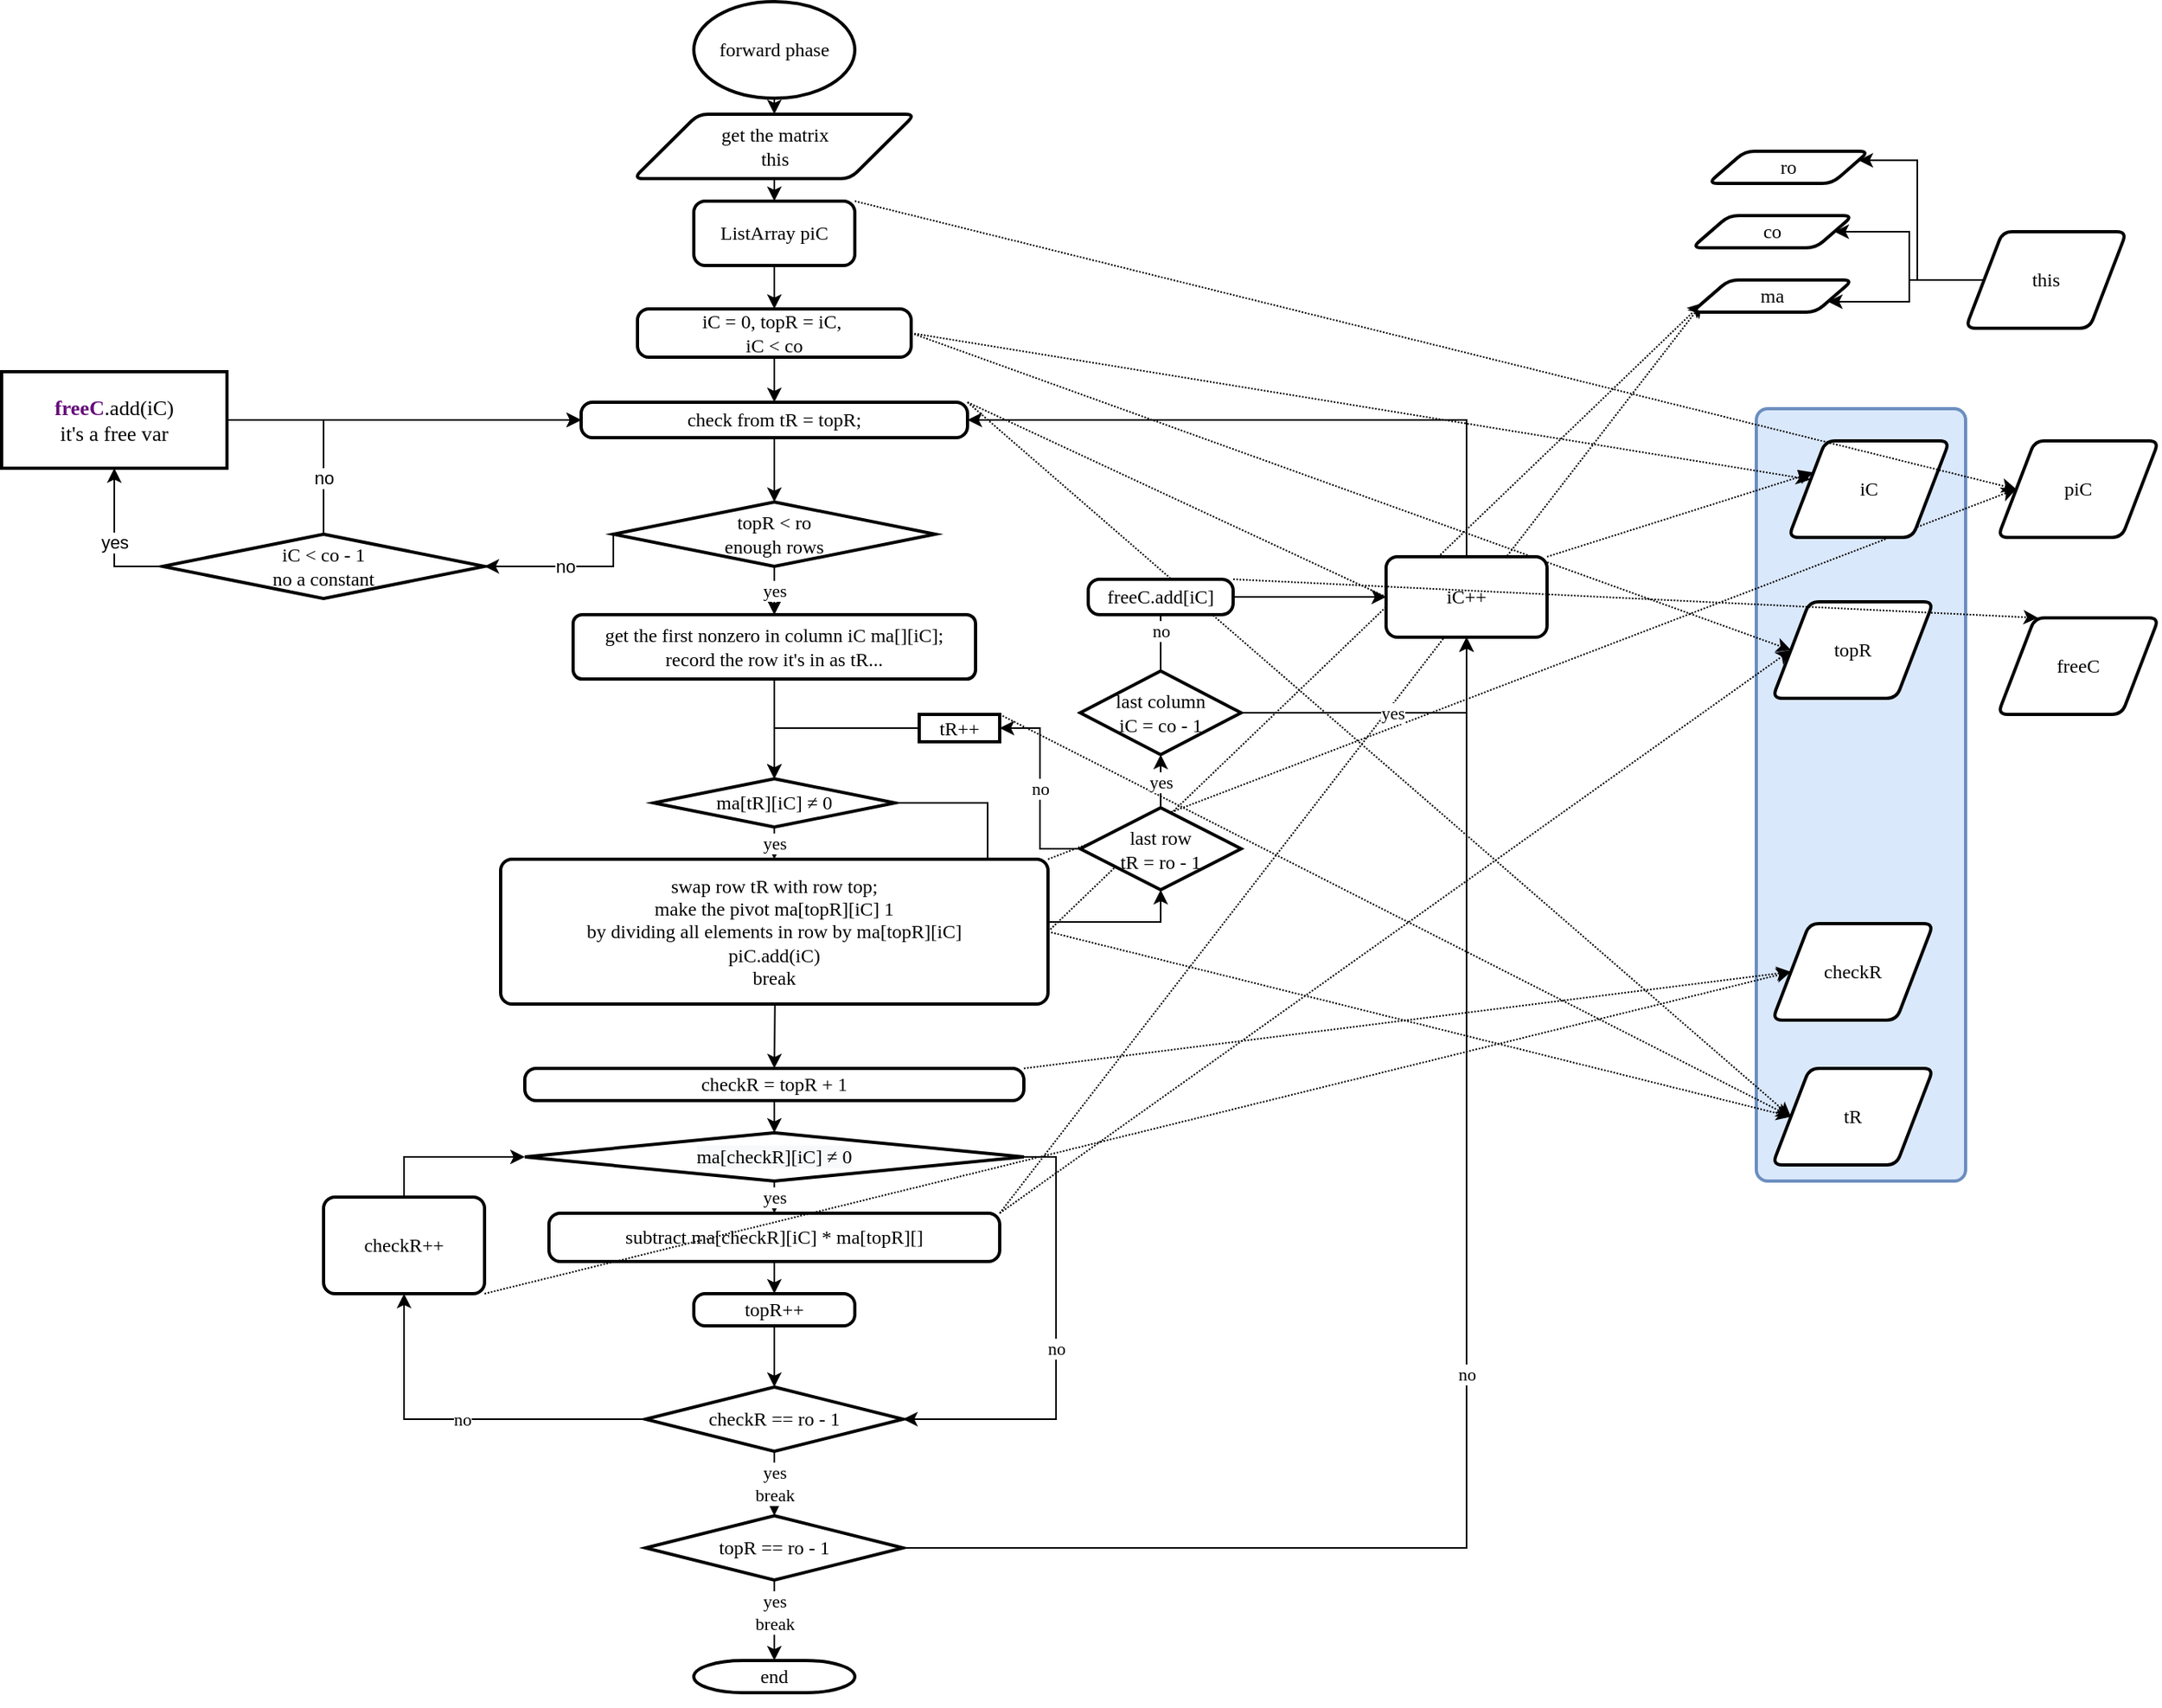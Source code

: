 <mxfile version="14.7.4" type="embed" pages="2"><diagram id="TYB7NlHMd5oe03PsHszr" name="Page-1"><mxGraphModel dx="1509" dy="1500" grid="1" gridSize="10" guides="1" tooltips="1" connect="1" arrows="1" fold="1" page="1" pageScale="1" pageWidth="850" pageHeight="1100" math="0" shadow="0"><root><mxCell id="0"/><mxCell id="1" parent="0"/><mxCell id="WyWNNFV66O9a_59nUiUJ-68" value="" style="rounded=1;whiteSpace=wrap;html=1;absoluteArcSize=1;arcSize=14;strokeWidth=2;fontFamily=jetBrain mono;fillColor=#dae8fc;strokeColor=#6c8ebf;" parent="1" vertex="1"><mxGeometry x="950" y="202" width="130" height="480" as="geometry"/></mxCell><mxCell id="4" style="edgeStyle=orthogonalEdgeStyle;rounded=0;orthogonalLoop=1;jettySize=auto;html=1;exitX=0.5;exitY=1;exitDx=0;exitDy=0;exitPerimeter=0;entryX=0.5;entryY=0;entryDx=0;entryDy=0;fontFamily=jetBrain mono;" parent="1" source="2" target="3" edge="1"><mxGeometry relative="1" as="geometry"/></mxCell><mxCell id="2" value="forward phase" style="strokeWidth=2;html=1;shape=mxgraph.flowchart.start_1;whiteSpace=wrap;fontFamily=jetBrain mono;" parent="1" vertex="1"><mxGeometry x="290" y="-51" width="100" height="60" as="geometry"/></mxCell><mxCell id="QfUh4EndtHl3aRKbC8a_-70" style="edgeStyle=orthogonalEdgeStyle;rounded=0;orthogonalLoop=1;jettySize=auto;html=1;exitX=0.5;exitY=1;exitDx=0;exitDy=0;entryX=0.5;entryY=0;entryDx=0;entryDy=0;fontFamily=jetBrain mono;" parent="1" source="3" target="QfUh4EndtHl3aRKbC8a_-69" edge="1"><mxGeometry relative="1" as="geometry"/></mxCell><mxCell id="3" value="get the matrix&lt;br&gt;this" style="shape=parallelogram;html=1;strokeWidth=2;perimeter=parallelogramPerimeter;whiteSpace=wrap;rounded=1;arcSize=12;size=0.23;fontFamily=jetBrain mono;" parent="1" vertex="1"><mxGeometry x="252.5" y="19" width="175" height="40" as="geometry"/></mxCell><mxCell id="54" style="rounded=0;orthogonalLoop=1;jettySize=auto;html=1;exitX=1;exitY=0;exitDx=0;exitDy=0;entryX=0;entryY=0.5;entryDx=0;entryDy=0;dashed=1;dashPattern=1 1;fontFamily=jetBrain mono;" parent="1" source="7" target="53" edge="1"><mxGeometry relative="1" as="geometry"/></mxCell><mxCell id="I2d7XPufysfukBxukfIx-80" style="edgeStyle=none;rounded=0;orthogonalLoop=1;jettySize=auto;html=1;exitX=0.5;exitY=1;exitDx=0;exitDy=0;entryX=0.5;entryY=0;entryDx=0;entryDy=0;entryPerimeter=0;" parent="1" source="7" target="I2d7XPufysfukBxukfIx-77" edge="1"><mxGeometry relative="1" as="geometry"/></mxCell><mxCell id="7" value="check from tR = topR;&lt;br&gt;" style="rounded=1;whiteSpace=wrap;html=1;absoluteArcSize=1;arcSize=14;strokeWidth=2;fontFamily=jetBrain mono;" parent="1" vertex="1"><mxGeometry x="220" y="198" width="240" height="22" as="geometry"/></mxCell><mxCell id="10" style="edgeStyle=orthogonalEdgeStyle;rounded=0;orthogonalLoop=1;jettySize=auto;html=1;exitX=0.5;exitY=1;exitDx=0;exitDy=0;entryX=0.5;entryY=0;entryDx=0;entryDy=0;" parent="1" source="8" target="7" edge="1"><mxGeometry relative="1" as="geometry"/></mxCell><mxCell id="49" style="rounded=0;orthogonalLoop=1;jettySize=auto;html=1;exitX=1;exitY=0.5;exitDx=0;exitDy=0;fontFamily=jetBrain mono;dashed=1;dashPattern=1 1;" parent="1" source="8" target="38" edge="1"><mxGeometry relative="1" as="geometry"/></mxCell><mxCell id="50" style="rounded=0;orthogonalLoop=1;jettySize=auto;html=1;exitX=1;exitY=0.5;exitDx=0;exitDy=0;entryX=0;entryY=0.5;entryDx=0;entryDy=0;fontFamily=jetBrain mono;dashed=1;dashPattern=1 1;" parent="1" source="8" target="39" edge="1"><mxGeometry relative="1" as="geometry"/></mxCell><mxCell id="8" value="iC = 0, topR = iC,&amp;nbsp;&lt;br&gt;iC &amp;lt; co" style="rounded=1;whiteSpace=wrap;html=1;absoluteArcSize=1;arcSize=14;strokeWidth=2;fontFamily=jetBrain mono;" parent="1" vertex="1"><mxGeometry x="255" y="140" width="170" height="30" as="geometry"/></mxCell><mxCell id="14" value="yes" style="edgeStyle=orthogonalEdgeStyle;rounded=0;orthogonalLoop=1;jettySize=auto;html=1;exitX=0.5;exitY=1;exitDx=0;exitDy=0;exitPerimeter=0;entryX=0.5;entryY=0;entryDx=0;entryDy=0;fontFamily=jetBrain mono;" parent="1" source="11" target="12" edge="1"><mxGeometry relative="1" as="geometry"/></mxCell><mxCell id="n12TIJvR7vaUISz7xpl9-78" value="no" style="edgeStyle=orthogonalEdgeStyle;rounded=0;orthogonalLoop=1;jettySize=auto;html=1;exitX=1;exitY=0.5;exitDx=0;exitDy=0;exitPerimeter=0;entryX=0.5;entryY=1;entryDx=0;entryDy=0;fontFamily=jetBrain mono;entryPerimeter=0;" parent="1" source="11" target="I2d7XPufysfukBxukfIx-93" edge="1"><mxGeometry relative="1" as="geometry"/></mxCell><mxCell id="11" value="ma[tR][iC] ≠ 0" style="strokeWidth=2;html=1;shape=mxgraph.flowchart.decision;whiteSpace=wrap;fontFamily=jetBrain mono;" parent="1" vertex="1"><mxGeometry x="265" y="432" width="150" height="30" as="geometry"/></mxCell><mxCell id="19" style="edgeStyle=orthogonalEdgeStyle;rounded=0;orthogonalLoop=1;jettySize=auto;html=1;exitX=0.5;exitY=1;exitDx=0;exitDy=0;fontFamily=jetBrain mono;" parent="1" target="17" edge="1"><mxGeometry relative="1" as="geometry"><mxPoint x="340" y="504" as="sourcePoint"/></mxGeometry></mxCell><mxCell id="56" style="rounded=0;orthogonalLoop=1;jettySize=auto;html=1;exitX=1;exitY=0.5;exitDx=0;exitDy=0;entryX=0;entryY=0.5;entryDx=0;entryDy=0;dashed=1;dashPattern=1 1;fontFamily=jetBrain mono;" parent="1" source="12" target="53" edge="1"><mxGeometry relative="1" as="geometry"/></mxCell><mxCell id="61" style="rounded=0;orthogonalLoop=1;jettySize=auto;html=1;exitX=1;exitY=0.5;exitDx=0;exitDy=0;entryX=0;entryY=0.75;entryDx=0;entryDy=0;dashed=1;dashPattern=1 1;fontFamily=jetBrain mono;" parent="1" source="12" target="44" edge="1"><mxGeometry relative="1" as="geometry"/></mxCell><mxCell id="70" style="rounded=0;orthogonalLoop=1;jettySize=auto;html=1;exitX=1;exitY=0;exitDx=0;exitDy=0;entryX=0;entryY=0.5;entryDx=0;entryDy=0;dashed=1;dashPattern=1 1;fontFamily=jetBrain mono;" parent="1" source="12" target="QfUh4EndtHl3aRKbC8a_-73" edge="1"><mxGeometry relative="1" as="geometry"/></mxCell><mxCell id="12" value="swap row tR with row top;&lt;br&gt;make the pivot ma[topR][iC] 1&lt;br&gt;by dividing all elements in row by ma[topR][iC]&lt;br&gt;piC.add(iC)&lt;br&gt;break" style="rounded=1;whiteSpace=wrap;html=1;absoluteArcSize=1;arcSize=14;strokeWidth=2;fontFamily=jetBrain mono;" parent="1" vertex="1"><mxGeometry x="170" y="482" width="340" height="90" as="geometry"/></mxCell><mxCell id="20" style="edgeStyle=orthogonalEdgeStyle;rounded=0;orthogonalLoop=1;jettySize=auto;html=1;exitX=0.5;exitY=1;exitDx=0;exitDy=0;entryX=0.5;entryY=0;entryDx=0;entryDy=0;entryPerimeter=0;fontFamily=jetBrain mono;" parent="1" source="17" target="18" edge="1"><mxGeometry relative="1" as="geometry"/></mxCell><mxCell id="59" style="rounded=0;orthogonalLoop=1;jettySize=auto;html=1;exitX=1;exitY=0;exitDx=0;exitDy=0;entryX=0;entryY=0.5;entryDx=0;entryDy=0;dashed=1;dashPattern=1 1;fontFamily=jetBrain mono;" parent="1" source="17" target="41" edge="1"><mxGeometry relative="1" as="geometry"/></mxCell><mxCell id="17" value="checkR = topR + 1" style="rounded=1;whiteSpace=wrap;html=1;absoluteArcSize=1;arcSize=14;strokeWidth=2;fontFamily=jetBrain mono;" parent="1" vertex="1"><mxGeometry x="185" y="612" width="310" height="20" as="geometry"/></mxCell><mxCell id="22" value="yes" style="edgeStyle=orthogonalEdgeStyle;rounded=0;orthogonalLoop=1;jettySize=auto;html=1;exitX=0.5;exitY=1;exitDx=0;exitDy=0;exitPerimeter=0;entryX=0.5;entryY=0;entryDx=0;entryDy=0;fontFamily=jetBrain mono;" parent="1" source="18" target="21" edge="1"><mxGeometry relative="1" as="geometry"/></mxCell><mxCell id="26" value="no" style="edgeStyle=orthogonalEdgeStyle;rounded=0;orthogonalLoop=1;jettySize=auto;html=1;exitX=1;exitY=0.5;exitDx=0;exitDy=0;exitPerimeter=0;entryX=1;entryY=0.5;entryDx=0;entryDy=0;entryPerimeter=0;fontFamily=jetBrain mono;" parent="1" source="18" target="23" edge="1"><mxGeometry relative="1" as="geometry"/></mxCell><mxCell id="18" value="&lt;span style=&quot;color: rgb(0 , 0 , 0) ; font-family: &amp;#34;jetbrain mono&amp;#34; ; font-size: 12px ; font-style: normal ; font-weight: 400 ; letter-spacing: normal ; text-align: center ; text-indent: 0px ; text-transform: none ; word-spacing: 0px ; background-color: rgb(248 , 249 , 250) ; display: inline ; float: none&quot;&gt;ma[checkR][iC] ≠ 0&lt;/span&gt;" style="strokeWidth=2;html=1;shape=mxgraph.flowchart.decision;whiteSpace=wrap;fontFamily=jetBrain mono;" parent="1" vertex="1"><mxGeometry x="185" y="652" width="310" height="30" as="geometry"/></mxCell><mxCell id="25" style="edgeStyle=orthogonalEdgeStyle;rounded=0;orthogonalLoop=1;jettySize=auto;html=1;exitX=0.5;exitY=1;exitDx=0;exitDy=0;fontFamily=jetBrain mono;" parent="1" source="21" target="rnxVdnb5L2Rb5vySqwHI-69" edge="1"><mxGeometry relative="1" as="geometry"/></mxCell><mxCell id="62" style="rounded=0;orthogonalLoop=1;jettySize=auto;html=1;exitX=1;exitY=0;exitDx=0;exitDy=0;entryX=0;entryY=0.5;entryDx=0;entryDy=0;dashed=1;dashPattern=1 1;fontFamily=jetBrain mono;" parent="1" source="21" target="39" edge="1"><mxGeometry relative="1" as="geometry"/></mxCell><mxCell id="64" style="rounded=0;orthogonalLoop=1;jettySize=auto;html=1;exitX=1;exitY=0;exitDx=0;exitDy=0;entryX=0;entryY=0.75;entryDx=0;entryDy=0;dashed=1;dashPattern=1 1;fontFamily=jetBrain mono;" parent="1" source="21" target="44" edge="1"><mxGeometry relative="1" as="geometry"/></mxCell><mxCell id="21" value="subtract ma[checkR][iC] * ma[topR][]" style="rounded=1;whiteSpace=wrap;html=1;absoluteArcSize=1;arcSize=14;strokeWidth=2;fontFamily=jetBrain mono;" parent="1" vertex="1"><mxGeometry x="200" y="702" width="280" height="30" as="geometry"/></mxCell><mxCell id="27" value="no" style="edgeStyle=orthogonalEdgeStyle;rounded=0;orthogonalLoop=1;jettySize=auto;html=1;exitX=0;exitY=0.5;exitDx=0;exitDy=0;exitPerimeter=0;entryX=0.5;entryY=1;entryDx=0;entryDy=0;fontFamily=jetBrain mono;" parent="1" source="23" target="29" edge="1"><mxGeometry relative="1" as="geometry"/></mxCell><mxCell id="33" value="yes&lt;br&gt;break" style="edgeStyle=orthogonalEdgeStyle;rounded=0;orthogonalLoop=1;jettySize=auto;html=1;exitX=0.5;exitY=1;exitDx=0;exitDy=0;exitPerimeter=0;fontFamily=jetBrain mono;" parent="1" source="23" target="28" edge="1"><mxGeometry relative="1" as="geometry"><mxPoint as="offset"/></mxGeometry></mxCell><mxCell id="23" value="checkR == ro - 1" style="strokeWidth=2;html=1;shape=mxgraph.flowchart.decision;whiteSpace=wrap;fontFamily=jetBrain mono;" parent="1" vertex="1"><mxGeometry x="260" y="810" width="160" height="40" as="geometry"/></mxCell><mxCell id="35" value="no" style="edgeStyle=orthogonalEdgeStyle;rounded=0;orthogonalLoop=1;jettySize=auto;html=1;exitX=1;exitY=0.5;exitDx=0;exitDy=0;exitPerimeter=0;fontFamily=jetBrain mono;" parent="1" source="28" target="34" edge="1"><mxGeometry relative="1" as="geometry"/></mxCell><mxCell id="67" value="yes&lt;br&gt;break" style="edgeStyle=orthogonalEdgeStyle;rounded=0;orthogonalLoop=1;jettySize=auto;html=1;exitX=0.5;exitY=1;exitDx=0;exitDy=0;exitPerimeter=0;entryX=0.5;entryY=0;entryDx=0;entryDy=0;entryPerimeter=0;fontFamily=jetBrain mono;" parent="1" source="28" target="66" edge="1"><mxGeometry x="-0.2" relative="1" as="geometry"><mxPoint as="offset"/></mxGeometry></mxCell><mxCell id="28" value="topR == ro - 1" style="strokeWidth=2;html=1;shape=mxgraph.flowchart.decision;whiteSpace=wrap;fontFamily=jetBrain mono;" parent="1" vertex="1"><mxGeometry x="260" y="890" width="160" height="40" as="geometry"/></mxCell><mxCell id="32" style="edgeStyle=orthogonalEdgeStyle;rounded=0;orthogonalLoop=1;jettySize=auto;html=1;exitX=0.5;exitY=0;exitDx=0;exitDy=0;entryX=0;entryY=0.5;entryDx=0;entryDy=0;fontFamily=jetBrain mono;entryPerimeter=0;" parent="1" source="29" target="18" edge="1"><mxGeometry relative="1" as="geometry"/></mxCell><mxCell id="63" style="rounded=0;orthogonalLoop=1;jettySize=auto;html=1;exitX=1;exitY=1;exitDx=0;exitDy=0;entryX=0;entryY=0.5;entryDx=0;entryDy=0;dashed=1;dashPattern=1 1;fontFamily=jetBrain mono;" parent="1" source="29" target="41" edge="1"><mxGeometry relative="1" as="geometry"/></mxCell><mxCell id="29" value="checkR++" style="rounded=1;whiteSpace=wrap;html=1;absoluteArcSize=1;arcSize=14;strokeWidth=2;fontFamily=jetBrain mono;" parent="1" vertex="1"><mxGeometry x="60" y="692" width="100" height="60" as="geometry"/></mxCell><mxCell id="36" style="edgeStyle=orthogonalEdgeStyle;rounded=0;orthogonalLoop=1;jettySize=auto;html=1;exitX=0.5;exitY=0;exitDx=0;exitDy=0;entryX=1;entryY=0.5;entryDx=0;entryDy=0;fontFamily=jetBrain mono;" parent="1" source="34" target="7" edge="1"><mxGeometry relative="1" as="geometry"/></mxCell><mxCell id="46" style="edgeStyle=orthogonalEdgeStyle;rounded=0;orthogonalLoop=1;jettySize=auto;html=1;exitX=0;exitY=0.5;exitDx=0;exitDy=0;entryX=1;entryY=0.25;entryDx=0;entryDy=0;fontFamily=jetBrain mono;" parent="1" source="37" target="42" edge="1"><mxGeometry relative="1" as="geometry"><Array as="points"><mxPoint x="1050" y="122"/><mxPoint x="1050" y="48"/></Array></mxGeometry></mxCell><mxCell id="47" style="edgeStyle=orthogonalEdgeStyle;rounded=0;orthogonalLoop=1;jettySize=auto;html=1;exitX=0;exitY=0.5;exitDx=0;exitDy=0;entryX=1;entryY=0.5;entryDx=0;entryDy=0;fontFamily=jetBrain mono;" parent="1" source="37" target="43" edge="1"><mxGeometry relative="1" as="geometry"/></mxCell><mxCell id="48" style="edgeStyle=orthogonalEdgeStyle;rounded=0;orthogonalLoop=1;jettySize=auto;html=1;exitX=0;exitY=0.5;exitDx=0;exitDy=0;entryX=1;entryY=0.75;entryDx=0;entryDy=0;fontFamily=jetBrain mono;" parent="1" source="37" target="44" edge="1"><mxGeometry relative="1" as="geometry"/></mxCell><mxCell id="37" value="this" style="shape=parallelogram;html=1;strokeWidth=2;perimeter=parallelogramPerimeter;whiteSpace=wrap;rounded=1;arcSize=12;size=0.23;fontFamily=jetBrain mono;" parent="1" vertex="1"><mxGeometry x="1080" y="92" width="100" height="60" as="geometry"/></mxCell><mxCell id="38" value="iC" style="shape=parallelogram;html=1;strokeWidth=2;perimeter=parallelogramPerimeter;whiteSpace=wrap;rounded=1;arcSize=12;size=0.23;fontFamily=jetBrain mono;" parent="1" vertex="1"><mxGeometry x="970" y="222" width="100" height="60" as="geometry"/></mxCell><mxCell id="39" value="topR" style="shape=parallelogram;html=1;strokeWidth=2;perimeter=parallelogramPerimeter;whiteSpace=wrap;rounded=1;arcSize=12;size=0.23;fontFamily=jetBrain mono;" parent="1" vertex="1"><mxGeometry x="960" y="322" width="100" height="60" as="geometry"/></mxCell><mxCell id="41" value="checkR" style="shape=parallelogram;html=1;strokeWidth=2;perimeter=parallelogramPerimeter;whiteSpace=wrap;rounded=1;arcSize=12;size=0.23;fontFamily=jetBrain mono;" parent="1" vertex="1"><mxGeometry x="960" y="522" width="100" height="60" as="geometry"/></mxCell><mxCell id="42" value="ro" style="shape=parallelogram;html=1;strokeWidth=2;perimeter=parallelogramPerimeter;whiteSpace=wrap;rounded=1;arcSize=12;size=0.23;fontFamily=jetBrain mono;" parent="1" vertex="1"><mxGeometry x="920" y="42" width="100" height="20" as="geometry"/></mxCell><mxCell id="43" value="co" style="shape=parallelogram;html=1;strokeWidth=2;perimeter=parallelogramPerimeter;whiteSpace=wrap;rounded=1;arcSize=12;size=0.23;fontFamily=jetBrain mono;" parent="1" vertex="1"><mxGeometry x="910" y="82" width="100" height="20" as="geometry"/></mxCell><mxCell id="44" value="ma" style="shape=parallelogram;html=1;strokeWidth=2;perimeter=parallelogramPerimeter;whiteSpace=wrap;rounded=1;arcSize=12;size=0.23;fontFamily=jetBrain mono;" parent="1" vertex="1"><mxGeometry x="910" y="122" width="100" height="20" as="geometry"/></mxCell><mxCell id="53" value="tR" style="shape=parallelogram;html=1;strokeWidth=2;perimeter=parallelogramPerimeter;whiteSpace=wrap;rounded=1;arcSize=12;size=0.23;fontFamily=jetBrain mono;" parent="1" vertex="1"><mxGeometry x="960" y="612" width="100" height="60" as="geometry"/></mxCell><mxCell id="66" value="end" style="strokeWidth=2;html=1;shape=mxgraph.flowchart.terminator;whiteSpace=wrap;fontFamily=jetBrain mono;" parent="1" vertex="1"><mxGeometry x="290" y="980" width="100" height="20" as="geometry"/></mxCell><mxCell id="68" style="edgeStyle=orthogonalEdgeStyle;rounded=0;orthogonalLoop=1;jettySize=auto;html=1;exitX=0.5;exitY=1;exitDx=0;exitDy=0;exitPerimeter=0;fontFamily=jetBrain mono;" parent="1" source="66" target="66" edge="1"><mxGeometry relative="1" as="geometry"/></mxCell><mxCell id="n12TIJvR7vaUISz7xpl9-68" style="edgeStyle=orthogonalEdgeStyle;rounded=0;orthogonalLoop=1;jettySize=auto;html=1;exitX=0.5;exitY=1;exitDx=0;exitDy=0;entryX=0.5;entryY=0;entryDx=0;entryDy=0;entryPerimeter=0;fontFamily=jetBrain mono;" parent="1" source="rnxVdnb5L2Rb5vySqwHI-69" target="23" edge="1"><mxGeometry relative="1" as="geometry"/></mxCell><mxCell id="rnxVdnb5L2Rb5vySqwHI-69" value="topR++" style="rounded=1;whiteSpace=wrap;html=1;absoluteArcSize=1;arcSize=14;strokeWidth=2;fontFamily=jetBrain mono;" parent="1" vertex="1"><mxGeometry x="290" y="752" width="100" height="20" as="geometry"/></mxCell><mxCell id="76" style="edgeStyle=none;rounded=0;orthogonalLoop=1;jettySize=auto;html=1;exitX=1;exitY=0;exitDx=0;exitDy=0;entryX=0;entryY=0.25;entryDx=0;entryDy=0;dashed=1;dashPattern=1 1;" edge="1" parent="1" source="34" target="38"><mxGeometry relative="1" as="geometry"/></mxCell><mxCell id="34" value="iC++" style="rounded=1;whiteSpace=wrap;html=1;absoluteArcSize=1;arcSize=14;strokeWidth=2;fontFamily=jetBrain mono;" parent="1" vertex="1"><mxGeometry x="720" y="294" width="100" height="50" as="geometry"/></mxCell><mxCell id="rnxVdnb5L2Rb5vySqwHI-71" value="" style="rounded=0;orthogonalLoop=1;jettySize=auto;html=1;exitX=1;exitY=0;exitDx=0;exitDy=0;entryX=0;entryY=0.5;entryDx=0;entryDy=0;fontFamily=jetBrain mono;dashed=1;dashPattern=1 1;endArrow=none;" parent="1" source="7" target="34" edge="1"><mxGeometry relative="1" as="geometry"><mxPoint x="460" y="198" as="sourcePoint"/><mxPoint x="811.5" y="428" as="targetPoint"/></mxGeometry></mxCell><mxCell id="QfUh4EndtHl3aRKbC8a_-71" style="edgeStyle=orthogonalEdgeStyle;rounded=0;orthogonalLoop=1;jettySize=auto;html=1;exitX=0.5;exitY=1;exitDx=0;exitDy=0;entryX=0.5;entryY=0;entryDx=0;entryDy=0;fontFamily=jetBrain mono;" parent="1" source="QfUh4EndtHl3aRKbC8a_-69" target="8" edge="1"><mxGeometry relative="1" as="geometry"/></mxCell><mxCell id="QfUh4EndtHl3aRKbC8a_-74" style="rounded=0;orthogonalLoop=1;jettySize=auto;html=1;exitX=1;exitY=0;exitDx=0;exitDy=0;entryX=0;entryY=0.5;entryDx=0;entryDy=0;fontFamily=jetBrain mono;dashed=1;dashPattern=1 1;" parent="1" source="QfUh4EndtHl3aRKbC8a_-69" target="QfUh4EndtHl3aRKbC8a_-73" edge="1"><mxGeometry relative="1" as="geometry"/></mxCell><mxCell id="QfUh4EndtHl3aRKbC8a_-69" value="ListArray piC" style="rounded=1;whiteSpace=wrap;html=1;absoluteArcSize=1;arcSize=14;strokeWidth=2;fontFamily=jetBrain mono;" parent="1" vertex="1"><mxGeometry x="290" y="73" width="100" height="40" as="geometry"/></mxCell><mxCell id="QfUh4EndtHl3aRKbC8a_-73" value="piC" style="shape=parallelogram;html=1;strokeWidth=2;perimeter=parallelogramPerimeter;whiteSpace=wrap;rounded=1;arcSize=12;size=0.23;fontFamily=jetBrain mono;" parent="1" vertex="1"><mxGeometry x="1100" y="222" width="100" height="60" as="geometry"/></mxCell><mxCell id="n12TIJvR7vaUISz7xpl9-77" value="no" style="edgeStyle=orthogonalEdgeStyle;rounded=0;orthogonalLoop=1;jettySize=auto;html=1;exitX=0.5;exitY=0;exitDx=0;exitDy=0;exitPerimeter=0;fontFamily=jetBrain mono;entryX=0.5;entryY=0;entryDx=0;entryDy=0;" parent="1" source="I2d7XPufysfukBxukfIx-95" target="71" edge="1"><mxGeometry x="-0.123" relative="1" as="geometry"><Array as="points"><mxPoint x="580" y="365"/><mxPoint x="580" y="308"/></Array><mxPoint x="590" y="410" as="targetPoint"/><mxPoint as="offset"/></mxGeometry></mxCell><mxCell id="73" style="rounded=0;orthogonalLoop=1;jettySize=auto;html=1;exitX=1;exitY=0;exitDx=0;exitDy=0;entryX=0;entryY=0.5;entryDx=0;entryDy=0;dashed=1;dashPattern=1 1;" edge="1" parent="1" source="n12TIJvR7vaUISz7xpl9-69" target="53"><mxGeometry relative="1" as="geometry"/></mxCell><mxCell id="80" style="edgeStyle=orthogonalEdgeStyle;rounded=0;orthogonalLoop=1;jettySize=auto;html=1;exitX=0;exitY=0.5;exitDx=0;exitDy=0;entryX=0.5;entryY=0;entryDx=0;entryDy=0;entryPerimeter=0;" edge="1" parent="1" source="n12TIJvR7vaUISz7xpl9-69" target="11"><mxGeometry relative="1" as="geometry"/></mxCell><mxCell id="n12TIJvR7vaUISz7xpl9-69" value="tR++" style="whiteSpace=wrap;html=1;fontFamily=jetBrain mono;strokeWidth=2;" parent="1" vertex="1"><mxGeometry x="430" y="392" width="50" height="17" as="geometry"/></mxCell><mxCell id="69" value="freeC" style="shape=parallelogram;html=1;strokeWidth=2;perimeter=parallelogramPerimeter;whiteSpace=wrap;rounded=1;arcSize=12;size=0.23;fontFamily=jetBrain mono;" parent="1" vertex="1"><mxGeometry x="1100" y="332" width="100" height="60" as="geometry"/></mxCell><mxCell id="72" style="rounded=0;orthogonalLoop=1;jettySize=auto;html=1;exitX=1;exitY=0.5;exitDx=0;exitDy=0;entryX=0;entryY=0.5;entryDx=0;entryDy=0;edgeStyle=orthogonalEdgeStyle;" parent="1" source="71" target="34" edge="1"><mxGeometry relative="1" as="geometry"><Array as="points"><mxPoint x="700" y="319"/><mxPoint x="700" y="319"/></Array></mxGeometry></mxCell><mxCell id="I2d7XPufysfukBxukfIx-72" style="rounded=0;orthogonalLoop=1;jettySize=auto;html=1;exitX=1;exitY=0;exitDx=0;exitDy=0;entryX=0.25;entryY=0;entryDx=0;entryDy=0;dashed=1;dashPattern=1 1;fontFamily=jetBrain mono;" parent="1" source="71" target="69" edge="1"><mxGeometry relative="1" as="geometry"/></mxCell><mxCell id="71" value="freeC.add[iC]" style="rounded=1;whiteSpace=wrap;html=1;absoluteArcSize=1;arcSize=14;strokeWidth=2;fontFamily=jetBrain mono;" parent="1" vertex="1"><mxGeometry x="535" y="308" width="90" height="22" as="geometry"/></mxCell><mxCell id="I2d7XPufysfukBxukfIx-92" style="edgeStyle=orthogonalEdgeStyle;rounded=0;orthogonalLoop=1;jettySize=auto;html=1;exitX=0.5;exitY=1;exitDx=0;exitDy=0;entryX=0.5;entryY=0;entryDx=0;entryDy=0;entryPerimeter=0;fontFamily=jetBrain mono;" parent="1" source="I2d7XPufysfukBxukfIx-73" target="11" edge="1"><mxGeometry relative="1" as="geometry"/></mxCell><mxCell id="I2d7XPufysfukBxukfIx-73" value="&lt;span&gt;get the first nonzero in column iC ma[][iC];&lt;/span&gt;&lt;br&gt;&lt;span&gt;record the row it's in as tR...&lt;/span&gt;" style="whiteSpace=wrap;html=1;rounded=1;fontFamily=jetBrain mono;strokeWidth=2;arcSize=14;" parent="1" vertex="1"><mxGeometry x="215" y="330" width="250" height="40" as="geometry"/></mxCell><mxCell id="I2d7XPufysfukBxukfIx-79" style="edgeStyle=none;rounded=0;orthogonalLoop=1;jettySize=auto;html=1;exitX=0.5;exitY=1;exitDx=0;exitDy=0;exitPerimeter=0;entryX=0.5;entryY=0;entryDx=0;entryDy=0;" parent="1" source="I2d7XPufysfukBxukfIx-77" target="I2d7XPufysfukBxukfIx-73" edge="1"><mxGeometry relative="1" as="geometry"/></mxCell><mxCell id="I2d7XPufysfukBxukfIx-81" value="yes" style="edgeStyle=none;rounded=0;orthogonalLoop=1;jettySize=auto;html=1;fontFamily=jetBrain mono;" parent="1" source="I2d7XPufysfukBxukfIx-77" target="I2d7XPufysfukBxukfIx-73" edge="1"><mxGeometry relative="1" as="geometry"/></mxCell><mxCell id="I2d7XPufysfukBxukfIx-85" value="no" style="edgeStyle=orthogonalEdgeStyle;rounded=0;orthogonalLoop=1;jettySize=auto;html=1;entryX=1;entryY=0.5;entryDx=0;entryDy=0;entryPerimeter=0;exitX=0;exitY=0.5;exitDx=0;exitDy=0;exitPerimeter=0;" parent="1" source="I2d7XPufysfukBxukfIx-77" target="I2d7XPufysfukBxukfIx-84" edge="1"><mxGeometry relative="1" as="geometry"><Array as="points"><mxPoint x="240" y="300"/></Array></mxGeometry></mxCell><mxCell id="I2d7XPufysfukBxukfIx-77" value="topR &amp;lt; ro&lt;br&gt;enough rows" style="strokeWidth=2;html=1;shape=mxgraph.flowchart.decision;whiteSpace=wrap;fontFamily=jetBrain mono;" parent="1" vertex="1"><mxGeometry x="240" y="260" width="200" height="40" as="geometry"/></mxCell><mxCell id="I2d7XPufysfukBxukfIx-90" value="no" style="edgeStyle=orthogonalEdgeStyle;rounded=0;orthogonalLoop=1;jettySize=auto;html=1;exitX=0.5;exitY=0;exitDx=0;exitDy=0;exitPerimeter=0;entryX=0;entryY=0.5;entryDx=0;entryDy=0;" parent="1" source="I2d7XPufysfukBxukfIx-84" target="7" edge="1"><mxGeometry x="-0.694" relative="1" as="geometry"><Array as="points"><mxPoint x="60" y="209"/></Array><mxPoint as="offset"/></mxGeometry></mxCell><mxCell id="I2d7XPufysfukBxukfIx-91" value="yes" style="edgeStyle=orthogonalEdgeStyle;rounded=0;orthogonalLoop=1;jettySize=auto;html=1;exitX=0;exitY=0.5;exitDx=0;exitDy=0;exitPerimeter=0;entryX=0.5;entryY=1;entryDx=0;entryDy=0;" parent="1" source="I2d7XPufysfukBxukfIx-84" target="I2d7XPufysfukBxukfIx-86" edge="1"><mxGeometry relative="1" as="geometry"/></mxCell><mxCell id="I2d7XPufysfukBxukfIx-84" value="iC &amp;lt; co - 1&lt;br&gt;no a constant" style="strokeWidth=2;html=1;shape=mxgraph.flowchart.decision;whiteSpace=wrap;fontFamily=jetBrain mono;" parent="1" vertex="1"><mxGeometry x="-40" y="280" width="200" height="40" as="geometry"/></mxCell><mxCell id="I2d7XPufysfukBxukfIx-89" style="edgeStyle=orthogonalEdgeStyle;rounded=0;orthogonalLoop=1;jettySize=auto;html=1;exitX=1;exitY=0.5;exitDx=0;exitDy=0;entryX=0;entryY=0.5;entryDx=0;entryDy=0;" parent="1" source="I2d7XPufysfukBxukfIx-86" target="7" edge="1"><mxGeometry relative="1" as="geometry"/></mxCell><mxCell id="I2d7XPufysfukBxukfIx-86" value="&lt;div style=&quot;background-color: rgb(255, 255, 255); color: rgb(0, 0, 0); font-size: 9.8pt;&quot;&gt;&lt;span style=&quot;color: #660e7a ; font-weight: bold&quot;&gt;freeC&lt;/span&gt;.add(iC)&lt;/div&gt;&lt;div style=&quot;background-color: rgb(255, 255, 255); color: rgb(0, 0, 0); font-size: 9.8pt;&quot;&gt;it's a free var&lt;/div&gt;" style="whiteSpace=wrap;html=1;strokeWidth=2;fontFamily=jetBrain mono;" parent="1" vertex="1"><mxGeometry x="-140" y="179" width="140" height="60" as="geometry"/></mxCell><mxCell id="I2d7XPufysfukBxukfIx-94" value="yes" style="edgeStyle=orthogonalEdgeStyle;rounded=0;orthogonalLoop=1;jettySize=auto;html=1;fontFamily=jetBrain mono;entryX=0.5;entryY=1;entryDx=0;entryDy=0;entryPerimeter=0;" parent="1" source="I2d7XPufysfukBxukfIx-93" target="I2d7XPufysfukBxukfIx-95" edge="1"><mxGeometry relative="1" as="geometry"><mxPoint x="540" y="370" as="targetPoint"/></mxGeometry></mxCell><mxCell id="79" value="no" style="rounded=0;orthogonalLoop=1;jettySize=auto;html=1;exitX=0;exitY=0.5;exitDx=0;exitDy=0;exitPerimeter=0;entryX=1;entryY=0.5;entryDx=0;entryDy=0;edgeStyle=orthogonalEdgeStyle;fontFamily=jetBrain mono;" edge="1" parent="1" source="I2d7XPufysfukBxukfIx-93" target="n12TIJvR7vaUISz7xpl9-69"><mxGeometry relative="1" as="geometry"/></mxCell><mxCell id="I2d7XPufysfukBxukfIx-93" value="last row&lt;br&gt;tR = ro - 1" style="strokeWidth=2;html=1;shape=mxgraph.flowchart.decision;whiteSpace=wrap;fontFamily=jetBrain mono;" parent="1" vertex="1"><mxGeometry x="530" y="450" width="100" height="51" as="geometry"/></mxCell><mxCell id="I2d7XPufysfukBxukfIx-97" value="yes" style="edgeStyle=orthogonalEdgeStyle;rounded=0;orthogonalLoop=1;jettySize=auto;html=1;exitX=1;exitY=0.5;exitDx=0;exitDy=0;exitPerimeter=0;fontFamily=jetBrain mono;entryX=0.5;entryY=1;entryDx=0;entryDy=0;" parent="1" source="I2d7XPufysfukBxukfIx-95" target="34" edge="1"><mxGeometry relative="1" as="geometry"><Array as="points"><mxPoint x="770" y="391"/></Array><mxPoint x="770" y="350" as="targetPoint"/></mxGeometry></mxCell><mxCell id="I2d7XPufysfukBxukfIx-95" value="last column&lt;br&gt;iC = co - 1" style="strokeWidth=2;html=1;shape=mxgraph.flowchart.decision;whiteSpace=wrap;fontFamily=jetBrain mono;" parent="1" vertex="1"><mxGeometry x="530" y="365" width="100" height="52" as="geometry"/></mxCell></root></mxGraphModel></diagram><diagram id="bCV4iEPya6_vHu6iGRoR" name="Page-2"><mxGraphModel dx="623" dy="456" grid="1" gridSize="10" guides="1" tooltips="1" connect="1" arrows="1" fold="1" page="1" pageScale="1" pageWidth="850" pageHeight="1100" math="0" shadow="0"><root><mxCell id="vf94eGCY2TrTfSmEp2eQ-0"/><mxCell id="vf94eGCY2TrTfSmEp2eQ-1" parent="vf94eGCY2TrTfSmEp2eQ-0"/><mxCell id="PrqEuKRVqLRRLouQ6s94-3" value="" style="edgeStyle=orthogonalEdgeStyle;rounded=0;orthogonalLoop=1;jettySize=auto;html=1;fontFamily=jetBrain mono;" parent="vf94eGCY2TrTfSmEp2eQ-1" source="vf94eGCY2TrTfSmEp2eQ-2" target="PrqEuKRVqLRRLouQ6s94-2" edge="1"><mxGeometry relative="1" as="geometry"/></mxCell><mxCell id="vf94eGCY2TrTfSmEp2eQ-2" value="backward phase" style="strokeWidth=2;html=1;shape=mxgraph.flowchart.start_1;whiteSpace=wrap;fontFamily=jetBrain mono;" parent="vf94eGCY2TrTfSmEp2eQ-1" vertex="1"><mxGeometry x="325" y="70" width="100" height="30" as="geometry"/></mxCell><mxCell id="PrqEuKRVqLRRLouQ6s94-0" value="piC" style="shape=parallelogram;html=1;strokeWidth=2;perimeter=parallelogramPerimeter;whiteSpace=wrap;rounded=1;arcSize=12;size=0.23;fontFamily=jetBrain mono;" parent="vf94eGCY2TrTfSmEp2eQ-1" vertex="1"><mxGeometry x="630" y="140" width="100" height="40" as="geometry"/></mxCell><mxCell id="JQlQbAU7i4gHFXUsw-5m-1" value="" style="edgeStyle=none;rounded=0;orthogonalLoop=1;jettySize=auto;html=1;fontFamily=jetBrain mono;" parent="vf94eGCY2TrTfSmEp2eQ-1" source="PrqEuKRVqLRRLouQ6s94-2" target="JQlQbAU7i4gHFXUsw-5m-0" edge="1"><mxGeometry relative="1" as="geometry"/></mxCell><mxCell id="7MSPTXoFJPhS18ylTzpb-2" style="edgeStyle=none;rounded=0;orthogonalLoop=1;jettySize=auto;html=1;exitX=1;exitY=0;exitDx=0;exitDy=0;entryX=0;entryY=1;entryDx=0;entryDy=0;dashed=1;dashPattern=1 1;fontFamily=jetBrain mono;" parent="vf94eGCY2TrTfSmEp2eQ-1" source="PrqEuKRVqLRRLouQ6s94-2" target="7MSPTXoFJPhS18ylTzpb-1" edge="1"><mxGeometry relative="1" as="geometry"/></mxCell><mxCell id="7MSPTXoFJPhS18ylTzpb-3" style="edgeStyle=none;rounded=0;orthogonalLoop=1;jettySize=auto;html=1;exitX=1;exitY=0;exitDx=0;exitDy=0;entryX=0;entryY=1;entryDx=0;entryDy=0;dashed=1;dashPattern=1 1;fontFamily=jetBrain mono;" parent="vf94eGCY2TrTfSmEp2eQ-1" source="PrqEuKRVqLRRLouQ6s94-2" target="7MSPTXoFJPhS18ylTzpb-0" edge="1"><mxGeometry relative="1" as="geometry"/></mxCell><mxCell id="PrqEuKRVqLRRLouQ6s94-2" value="pivot = piC.length;&lt;br&gt;piNow = pivot - 1&lt;br&gt;which is the last pivot" style="whiteSpace=wrap;html=1;fontFamily=jetBrain mono;strokeWidth=2;" parent="vf94eGCY2TrTfSmEp2eQ-1" vertex="1"><mxGeometry x="315" y="120" width="120" height="60" as="geometry"/></mxCell><mxCell id="JQlQbAU7i4gHFXUsw-5m-3" value="" style="edgeStyle=none;rounded=0;orthogonalLoop=1;jettySize=auto;html=1;fontFamily=jetBrain mono;" parent="vf94eGCY2TrTfSmEp2eQ-1" source="JQlQbAU7i4gHFXUsw-5m-0" target="JQlQbAU7i4gHFXUsw-5m-2" edge="1"><mxGeometry relative="1" as="geometry"/></mxCell><mxCell id="7MSPTXoFJPhS18ylTzpb-5" style="edgeStyle=none;rounded=0;orthogonalLoop=1;jettySize=auto;html=1;exitX=1;exitY=0;exitDx=0;exitDy=0;entryX=0;entryY=1;entryDx=0;entryDy=0;dashed=1;dashPattern=1 1;fontFamily=jetBrain mono;" parent="vf94eGCY2TrTfSmEp2eQ-1" source="JQlQbAU7i4gHFXUsw-5m-0" target="7MSPTXoFJPhS18ylTzpb-4" edge="1"><mxGeometry relative="1" as="geometry"/></mxCell><mxCell id="JQlQbAU7i4gHFXUsw-5m-0" value="&lt;span style=&quot;color: rgb(0 , 0 , 0) ; font-family: &amp;#34;jetbrain mono&amp;#34; ; font-size: 12px ; font-style: normal ; font-weight: 400 ; letter-spacing: normal ; text-align: center ; text-indent: 0px ; text-transform: none ; word-spacing: 0px ; background-color: rgb(248 , 249 , 250) ; display: inline ; float: none&quot;&gt;check upwards 1-by-1 from this pivot:&lt;br&gt;checkR = pNow -1&lt;/span&gt;" style="whiteSpace=wrap;html=1;fontFamily=jetBrain mono;strokeWidth=2;" parent="vf94eGCY2TrTfSmEp2eQ-1" vertex="1"><mxGeometry x="315" y="200" width="120" height="60" as="geometry"/></mxCell><mxCell id="7MSPTXoFJPhS18ylTzpb-9" value="yes" style="edgeStyle=orthogonalEdgeStyle;rounded=0;orthogonalLoop=1;jettySize=auto;html=1;fontFamily=jetBrain mono;" parent="vf94eGCY2TrTfSmEp2eQ-1" source="JQlQbAU7i4gHFXUsw-5m-2" target="7MSPTXoFJPhS18ylTzpb-8" edge="1"><mxGeometry relative="1" as="geometry"/></mxCell><mxCell id="IhA67qwSLwTdatdP8DCX-0" style="edgeStyle=orthogonalEdgeStyle;rounded=0;orthogonalLoop=1;jettySize=auto;html=1;exitX=0;exitY=0.5;exitDx=0;exitDy=0;entryX=0.5;entryY=0;entryDx=0;entryDy=0;fontFamily=jetBrain mono;" parent="vf94eGCY2TrTfSmEp2eQ-1" source="JQlQbAU7i4gHFXUsw-5m-2" target="7MSPTXoFJPhS18ylTzpb-17" edge="1"><mxGeometry relative="1" as="geometry"><Array as="points"><mxPoint x="250" y="295"/><mxPoint x="250" y="580"/></Array></mxGeometry></mxCell><mxCell id="JQlQbAU7i4gHFXUsw-5m-2" value="checkR &amp;gt;= 0" style="rhombus;whiteSpace=wrap;html=1;fontFamily=jetBrain mono;strokeWidth=2;" parent="vf94eGCY2TrTfSmEp2eQ-1" vertex="1"><mxGeometry x="292.5" y="280" width="165" height="30" as="geometry"/></mxCell><mxCell id="7MSPTXoFJPhS18ylTzpb-0" value="piNow" style="shape=parallelogram;html=1;strokeWidth=2;perimeter=parallelogramPerimeter;whiteSpace=wrap;rounded=1;arcSize=12;size=0.23;fontFamily=jetBrain mono;" parent="vf94eGCY2TrTfSmEp2eQ-1" vertex="1"><mxGeometry x="630" y="250" width="100" height="20" as="geometry"/></mxCell><mxCell id="7MSPTXoFJPhS18ylTzpb-1" value="pivot" style="shape=parallelogram;html=1;strokeWidth=2;perimeter=parallelogramPerimeter;whiteSpace=wrap;rounded=1;arcSize=12;size=0.23;fontFamily=jetBrain mono;" parent="vf94eGCY2TrTfSmEp2eQ-1" vertex="1"><mxGeometry x="630" y="210" width="100" height="20" as="geometry"/></mxCell><mxCell id="7MSPTXoFJPhS18ylTzpb-4" value="checkR" style="shape=parallelogram;html=1;strokeWidth=2;perimeter=parallelogramPerimeter;whiteSpace=wrap;rounded=1;arcSize=12;size=0.23;fontFamily=jetBrain mono;" parent="vf94eGCY2TrTfSmEp2eQ-1" vertex="1"><mxGeometry x="630" y="300" width="100" height="20" as="geometry"/></mxCell><mxCell id="7MSPTXoFJPhS18ylTzpb-11" value="yes" style="edgeStyle=orthogonalEdgeStyle;rounded=0;orthogonalLoop=1;jettySize=auto;html=1;fontFamily=jetBrain mono;" parent="vf94eGCY2TrTfSmEp2eQ-1" source="7MSPTXoFJPhS18ylTzpb-8" target="7MSPTXoFJPhS18ylTzpb-10" edge="1"><mxGeometry relative="1" as="geometry"/></mxCell><mxCell id="IhA67qwSLwTdatdP8DCX-1" value="no" style="edgeStyle=orthogonalEdgeStyle;rounded=0;orthogonalLoop=1;jettySize=auto;html=1;exitX=0;exitY=0.5;exitDx=0;exitDy=0;fontFamily=jetBrain mono;entryX=0.5;entryY=0;entryDx=0;entryDy=0;" parent="vf94eGCY2TrTfSmEp2eQ-1" source="7MSPTXoFJPhS18ylTzpb-8" target="7MSPTXoFJPhS18ylTzpb-12" edge="1"><mxGeometry relative="1" as="geometry"><mxPoint x="280" y="360" as="targetPoint"/><Array as="points"><mxPoint x="273" y="360"/><mxPoint x="273" y="490"/></Array></mxGeometry></mxCell><mxCell id="7MSPTXoFJPhS18ylTzpb-8" value="ve[checkR][piC] ≠ 0" style="rhombus;whiteSpace=wrap;html=1;fontFamily=jetBrain mono;strokeWidth=2;" parent="vf94eGCY2TrTfSmEp2eQ-1" vertex="1"><mxGeometry x="292.5" y="340" width="165" height="40" as="geometry"/></mxCell><mxCell id="7MSPTXoFJPhS18ylTzpb-13" value="" style="edgeStyle=orthogonalEdgeStyle;rounded=0;orthogonalLoop=1;jettySize=auto;html=1;fontFamily=jetBrain mono;" parent="vf94eGCY2TrTfSmEp2eQ-1" source="7MSPTXoFJPhS18ylTzpb-10" target="7MSPTXoFJPhS18ylTzpb-12" edge="1"><mxGeometry relative="1" as="geometry"/></mxCell><mxCell id="i_KY0V3s4kolo1C5vZI3-7" style="rounded=0;orthogonalLoop=1;jettySize=auto;html=1;exitX=1;exitY=0;exitDx=0;exitDy=0;entryX=0;entryY=1;entryDx=0;entryDy=0;fontFamily=jetBrain mono;dashed=1;dashPattern=1 1;" parent="vf94eGCY2TrTfSmEp2eQ-1" source="7MSPTXoFJPhS18ylTzpb-10" target="i_KY0V3s4kolo1C5vZI3-6" edge="1"><mxGeometry relative="1" as="geometry"/></mxCell><mxCell id="7MSPTXoFJPhS18ylTzpb-10" value="subtract row [checkR] &lt;br&gt;by ve[checkR][piC[piNow]] * row [checkR]" style="whiteSpace=wrap;html=1;fontFamily=jetBrain mono;strokeWidth=2;" parent="vf94eGCY2TrTfSmEp2eQ-1" vertex="1"><mxGeometry x="315" y="400" width="120" height="70" as="geometry"/></mxCell><mxCell id="7MSPTXoFJPhS18ylTzpb-15" value="no" style="edgeStyle=orthogonalEdgeStyle;rounded=0;orthogonalLoop=1;jettySize=auto;html=1;fontFamily=jetBrain mono;" parent="vf94eGCY2TrTfSmEp2eQ-1" source="7MSPTXoFJPhS18ylTzpb-12" target="7MSPTXoFJPhS18ylTzpb-14" edge="1"><mxGeometry relative="1" as="geometry"/></mxCell><mxCell id="7MSPTXoFJPhS18ylTzpb-18" value="yes&lt;br&gt;break" style="edgeStyle=orthogonalEdgeStyle;rounded=0;orthogonalLoop=1;jettySize=auto;html=1;fontFamily=jetBrain mono;" parent="vf94eGCY2TrTfSmEp2eQ-1" source="7MSPTXoFJPhS18ylTzpb-12" target="7MSPTXoFJPhS18ylTzpb-17" edge="1"><mxGeometry relative="1" as="geometry"/></mxCell><mxCell id="7MSPTXoFJPhS18ylTzpb-12" value="checkR &amp;lt; 1&lt;br&gt;done for this pivot" style="rhombus;whiteSpace=wrap;html=1;fontFamily=jetBrain mono;strokeWidth=2;" parent="vf94eGCY2TrTfSmEp2eQ-1" vertex="1"><mxGeometry x="282.5" y="490" width="185" height="50" as="geometry"/></mxCell><mxCell id="7MSPTXoFJPhS18ylTzpb-16" style="edgeStyle=orthogonalEdgeStyle;rounded=0;orthogonalLoop=1;jettySize=auto;html=1;exitX=0.5;exitY=0;exitDx=0;exitDy=0;entryX=1;entryY=0.5;entryDx=0;entryDy=0;fontFamily=jetBrain mono;" parent="vf94eGCY2TrTfSmEp2eQ-1" source="7MSPTXoFJPhS18ylTzpb-14" target="7MSPTXoFJPhS18ylTzpb-8" edge="1"><mxGeometry relative="1" as="geometry"/></mxCell><mxCell id="i_KY0V3s4kolo1C5vZI3-8" style="edgeStyle=none;rounded=0;orthogonalLoop=1;jettySize=auto;html=1;exitX=0;exitY=0;exitDx=0;exitDy=0;entryX=0;entryY=1;entryDx=0;entryDy=0;dashed=1;dashPattern=1 1;fontFamily=jetBrain mono;" parent="vf94eGCY2TrTfSmEp2eQ-1" source="7MSPTXoFJPhS18ylTzpb-14" target="7MSPTXoFJPhS18ylTzpb-4" edge="1"><mxGeometry relative="1" as="geometry"/></mxCell><mxCell id="7MSPTXoFJPhS18ylTzpb-14" value="checkR++&lt;br&gt;check the row above" style="whiteSpace=wrap;html=1;fontFamily=jetBrain mono;strokeWidth=2;" parent="vf94eGCY2TrTfSmEp2eQ-1" vertex="1"><mxGeometry x="480" y="405" width="120" height="60" as="geometry"/></mxCell><mxCell id="7MSPTXoFJPhS18ylTzpb-22" value="no" style="edgeStyle=orthogonalEdgeStyle;rounded=0;orthogonalLoop=1;jettySize=auto;html=1;fontFamily=jetBrain mono;" parent="vf94eGCY2TrTfSmEp2eQ-1" source="7MSPTXoFJPhS18ylTzpb-17" target="7MSPTXoFJPhS18ylTzpb-21" edge="1"><mxGeometry relative="1" as="geometry"/></mxCell><mxCell id="7MSPTXoFJPhS18ylTzpb-25" value="" style="edgeStyle=orthogonalEdgeStyle;rounded=0;orthogonalLoop=1;jettySize=auto;html=1;fontFamily=jetBrain mono;" parent="vf94eGCY2TrTfSmEp2eQ-1" source="7MSPTXoFJPhS18ylTzpb-17" target="7MSPTXoFJPhS18ylTzpb-24" edge="1"><mxGeometry relative="1" as="geometry"/></mxCell><mxCell id="7MSPTXoFJPhS18ylTzpb-17" value="piNow &amp;lt; 2&lt;br&gt;it's the one but last pivot" style="rhombus;whiteSpace=wrap;html=1;fontFamily=jetBrain mono;strokeWidth=2;" parent="vf94eGCY2TrTfSmEp2eQ-1" vertex="1"><mxGeometry x="287.5" y="580" width="175" height="80" as="geometry"/></mxCell><mxCell id="7MSPTXoFJPhS18ylTzpb-23" style="edgeStyle=orthogonalEdgeStyle;rounded=0;orthogonalLoop=1;jettySize=auto;html=1;exitX=0.5;exitY=0;exitDx=0;exitDy=0;entryX=0;entryY=0.5;entryDx=0;entryDy=0;fontFamily=jetBrain mono;" parent="vf94eGCY2TrTfSmEp2eQ-1" source="7MSPTXoFJPhS18ylTzpb-21" target="JQlQbAU7i4gHFXUsw-5m-0" edge="1"><mxGeometry relative="1" as="geometry"/></mxCell><mxCell id="i_KY0V3s4kolo1C5vZI3-9" style="edgeStyle=none;rounded=0;orthogonalLoop=1;jettySize=auto;html=1;exitX=1;exitY=0;exitDx=0;exitDy=0;entryX=0;entryY=1;entryDx=0;entryDy=0;dashed=1;dashPattern=1 1;fontFamily=jetBrain mono;" parent="vf94eGCY2TrTfSmEp2eQ-1" source="7MSPTXoFJPhS18ylTzpb-21" target="7MSPTXoFJPhS18ylTzpb-0" edge="1"><mxGeometry relative="1" as="geometry"/></mxCell><mxCell id="7MSPTXoFJPhS18ylTzpb-21" value="piNow--&lt;br&gt;check the pivot before" style="whiteSpace=wrap;html=1;fontFamily=jetBrain mono;strokeWidth=2;" parent="vf94eGCY2TrTfSmEp2eQ-1" vertex="1"><mxGeometry x="110" y="590" width="120" height="60" as="geometry"/></mxCell><mxCell id="7MSPTXoFJPhS18ylTzpb-27" style="edgeStyle=orthogonalEdgeStyle;rounded=0;orthogonalLoop=1;jettySize=auto;html=1;exitX=0.5;exitY=1;exitDx=0;exitDy=0;entryX=0.5;entryY=0;entryDx=0;entryDy=0;entryPerimeter=0;fontFamily=jetBrain mono;" parent="vf94eGCY2TrTfSmEp2eQ-1" source="7MSPTXoFJPhS18ylTzpb-24" target="7MSPTXoFJPhS18ylTzpb-26" edge="1"><mxGeometry relative="1" as="geometry"/></mxCell><mxCell id="7MSPTXoFJPhS18ylTzpb-24" value="return ma" style="shape=parallelogram;perimeter=parallelogramPerimeter;whiteSpace=wrap;html=1;fixedSize=1;fontFamily=jetBrain mono;strokeWidth=2;" parent="vf94eGCY2TrTfSmEp2eQ-1" vertex="1"><mxGeometry x="315" y="680" width="120" height="20" as="geometry"/></mxCell><mxCell id="7MSPTXoFJPhS18ylTzpb-26" value="end" style="strokeWidth=2;html=1;shape=mxgraph.flowchart.terminator;whiteSpace=wrap;fontFamily=jetBrain mono;" parent="vf94eGCY2TrTfSmEp2eQ-1" vertex="1"><mxGeometry x="325" y="730" width="100" height="20" as="geometry"/></mxCell><mxCell id="i_KY0V3s4kolo1C5vZI3-0" style="edgeStyle=orthogonalEdgeStyle;rounded=0;orthogonalLoop=1;jettySize=auto;html=1;exitX=0;exitY=0.5;exitDx=0;exitDy=0;entryX=1;entryY=0.25;entryDx=0;entryDy=0;fontFamily=jetBrain mono;" parent="vf94eGCY2TrTfSmEp2eQ-1" source="i_KY0V3s4kolo1C5vZI3-3" target="i_KY0V3s4kolo1C5vZI3-4" edge="1"><mxGeometry relative="1" as="geometry"><Array as="points"><mxPoint x="650" y="630"/><mxPoint x="650" y="556"/></Array></mxGeometry></mxCell><mxCell id="i_KY0V3s4kolo1C5vZI3-1" style="edgeStyle=orthogonalEdgeStyle;rounded=0;orthogonalLoop=1;jettySize=auto;html=1;exitX=0;exitY=0.5;exitDx=0;exitDy=0;entryX=1;entryY=0.5;entryDx=0;entryDy=0;fontFamily=jetBrain mono;" parent="vf94eGCY2TrTfSmEp2eQ-1" source="i_KY0V3s4kolo1C5vZI3-3" target="i_KY0V3s4kolo1C5vZI3-5" edge="1"><mxGeometry relative="1" as="geometry"/></mxCell><mxCell id="i_KY0V3s4kolo1C5vZI3-2" style="edgeStyle=orthogonalEdgeStyle;rounded=0;orthogonalLoop=1;jettySize=auto;html=1;exitX=0;exitY=0.5;exitDx=0;exitDy=0;entryX=1;entryY=0.75;entryDx=0;entryDy=0;fontFamily=jetBrain mono;" parent="vf94eGCY2TrTfSmEp2eQ-1" source="i_KY0V3s4kolo1C5vZI3-3" target="i_KY0V3s4kolo1C5vZI3-6" edge="1"><mxGeometry relative="1" as="geometry"/></mxCell><mxCell id="i_KY0V3s4kolo1C5vZI3-3" value="this" style="shape=parallelogram;html=1;strokeWidth=2;perimeter=parallelogramPerimeter;whiteSpace=wrap;rounded=1;arcSize=12;size=0.23;fontFamily=jetBrain mono;" parent="vf94eGCY2TrTfSmEp2eQ-1" vertex="1"><mxGeometry x="680" y="600" width="100" height="60" as="geometry"/></mxCell><mxCell id="i_KY0V3s4kolo1C5vZI3-4" value="ro" style="shape=parallelogram;html=1;strokeWidth=2;perimeter=parallelogramPerimeter;whiteSpace=wrap;rounded=1;arcSize=12;size=0.23;fontFamily=jetBrain mono;" parent="vf94eGCY2TrTfSmEp2eQ-1" vertex="1"><mxGeometry x="520" y="550" width="100" height="20" as="geometry"/></mxCell><mxCell id="i_KY0V3s4kolo1C5vZI3-5" value="co" style="shape=parallelogram;html=1;strokeWidth=2;perimeter=parallelogramPerimeter;whiteSpace=wrap;rounded=1;arcSize=12;size=0.23;fontFamily=jetBrain mono;" parent="vf94eGCY2TrTfSmEp2eQ-1" vertex="1"><mxGeometry x="510" y="590" width="100" height="20" as="geometry"/></mxCell><mxCell id="i_KY0V3s4kolo1C5vZI3-6" value="ma" style="shape=parallelogram;html=1;strokeWidth=2;perimeter=parallelogramPerimeter;whiteSpace=wrap;rounded=1;arcSize=12;size=0.23;fontFamily=jetBrain mono;" parent="vf94eGCY2TrTfSmEp2eQ-1" vertex="1"><mxGeometry x="510" y="630" width="100" height="20" as="geometry"/></mxCell></root></mxGraphModel></diagram></mxfile>